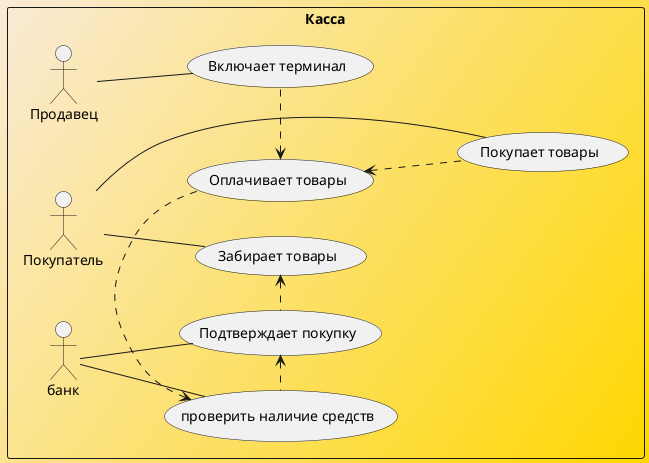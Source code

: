 @startuml "Практическая работа 1"
left to right direction
skinparam classBackgroundColor Wheat|CornflowerBlue
skinparam backgroundcolor AntiqueWhite/Gold
rectangle Касса {
Покупатель -- (Покупает товары)
Покупатель -- (Забирает товары)
(Оплачивает товары) <.. (Покупает товары)
Продавец -- (Включает терминал)
(Оплачивает товары) <. (Включает терминал)
банк -- (проверить наличие средств)
банк -- (Подтверждает покупку)
(проверить наличие средств) <. (Оплачивает товары)
(Подтверждает покупку) <. (проверить наличие средств)
(Забирает товары) <. (Подтверждает покупку)
}
@enduml